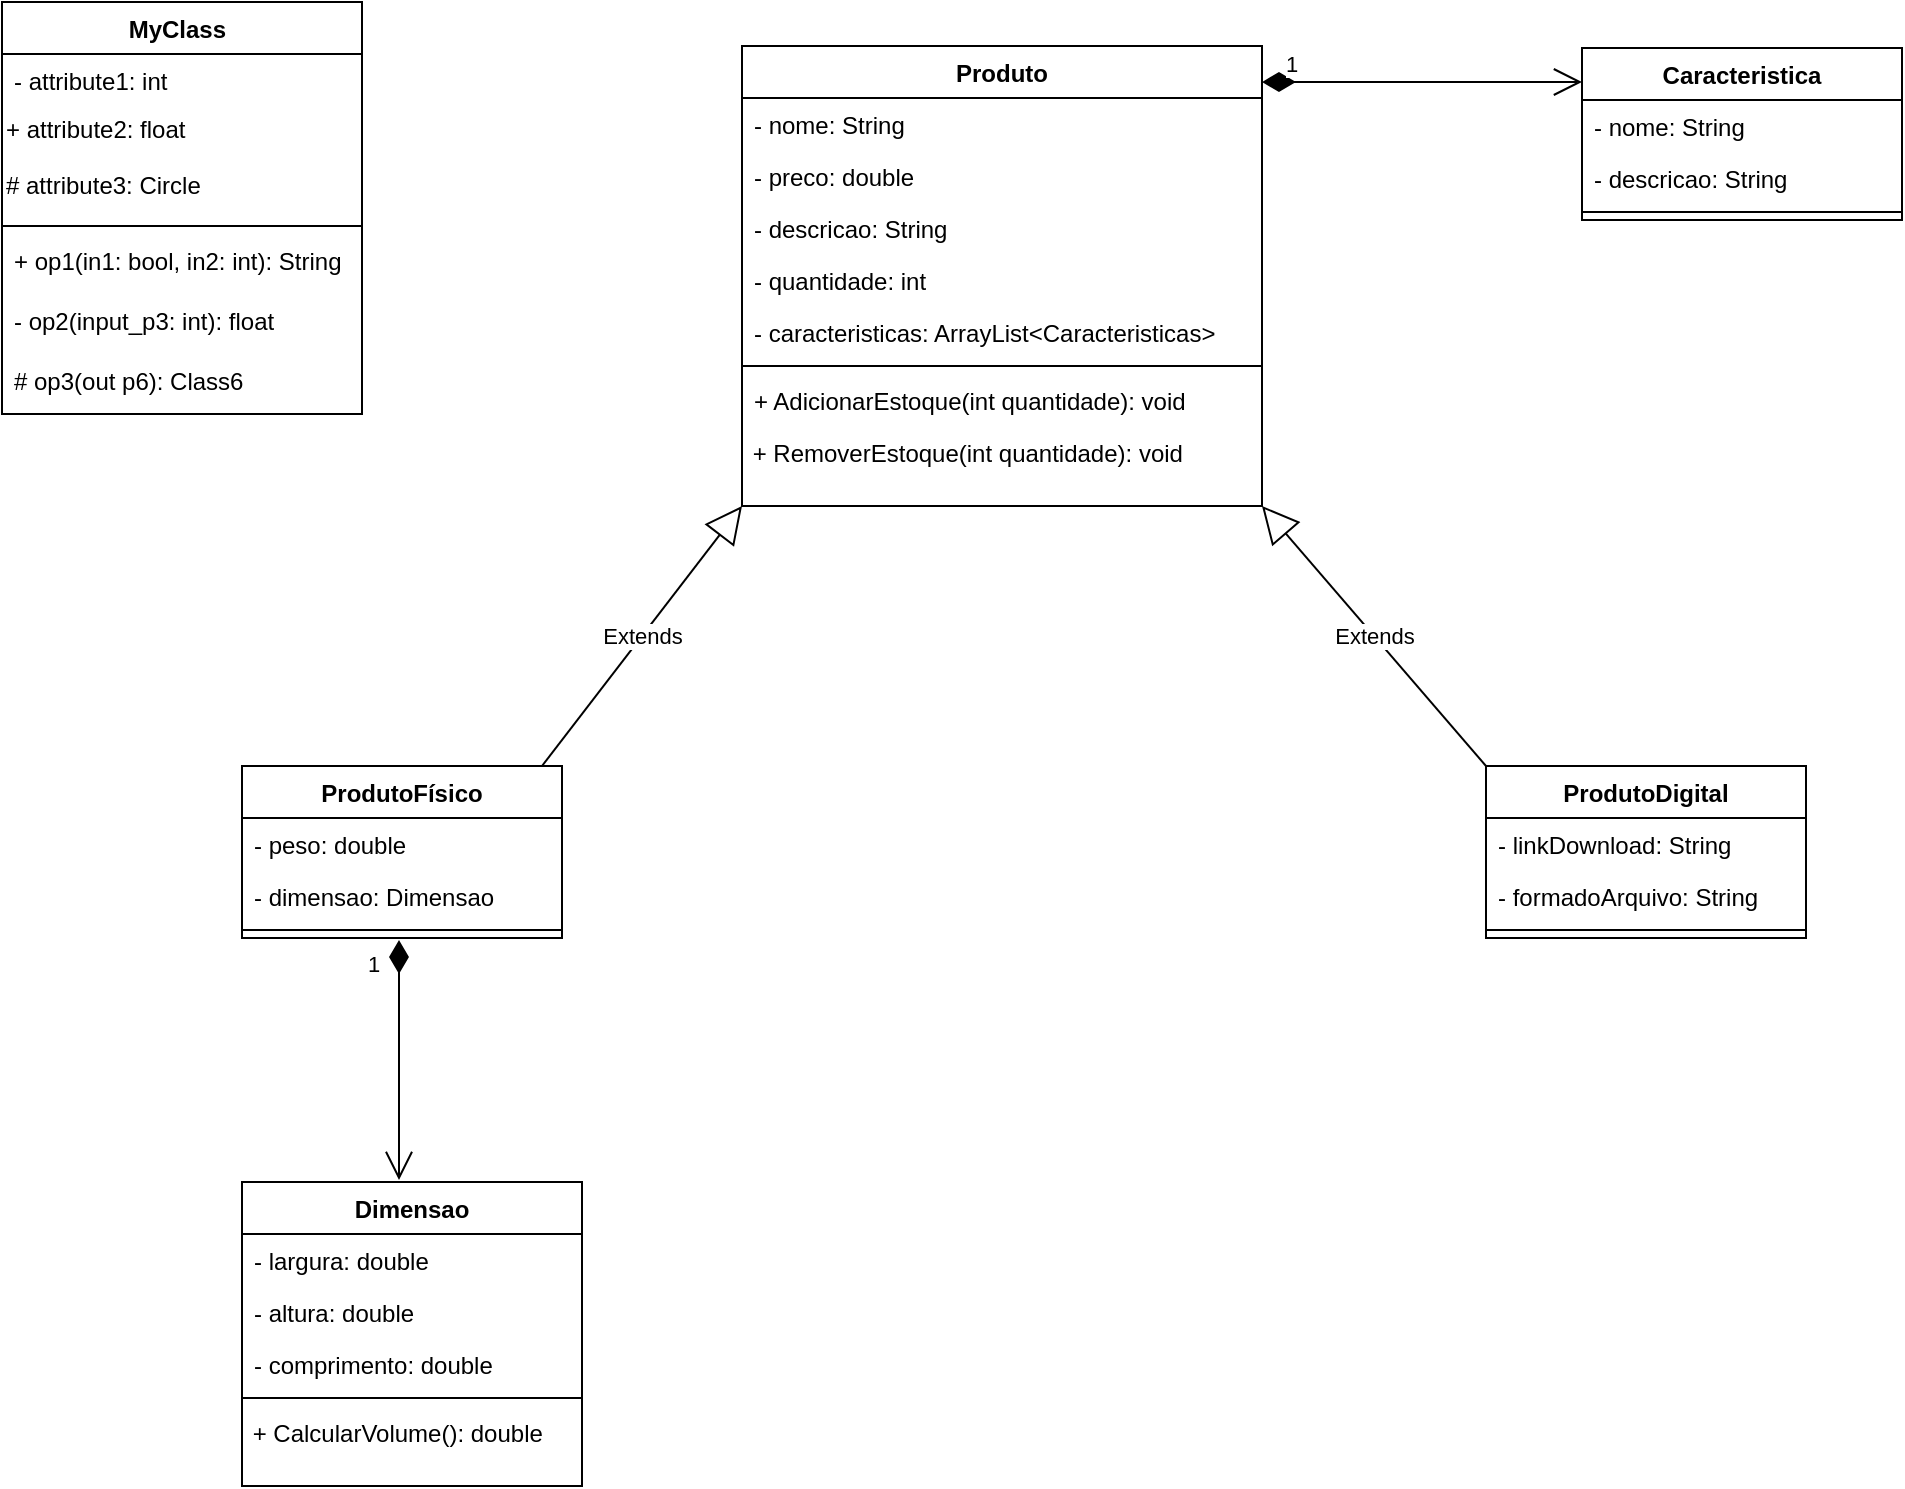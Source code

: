<mxfile version="24.7.14">
  <diagram name="Page-1" id="4iNmwN1NUASI-wLHHqXG">
    <mxGraphModel dx="1195" dy="661" grid="1" gridSize="10" guides="1" tooltips="1" connect="1" arrows="1" fold="1" page="1" pageScale="1" pageWidth="1400" pageHeight="850" math="0" shadow="0">
      <root>
        <mxCell id="0" />
        <mxCell id="1" parent="0" />
        <mxCell id="wGznFnU5-PyVuNaDE5hL-1" value="MyClass&lt;span style=&quot;white-space: pre;&quot;&gt;&#x9;&lt;/span&gt;" style="swimlane;fontStyle=1;align=center;verticalAlign=top;childLayout=stackLayout;horizontal=1;startSize=26;horizontalStack=0;resizeParent=1;resizeParentMax=0;resizeLast=0;collapsible=1;marginBottom=0;whiteSpace=wrap;html=1;" vertex="1" parent="1">
          <mxGeometry x="20" y="20" width="180" height="206" as="geometry">
            <mxRectangle x="30" y="30" width="100" height="30" as="alternateBounds" />
          </mxGeometry>
        </mxCell>
        <mxCell id="wGznFnU5-PyVuNaDE5hL-2" value="- attribute1: int" style="text;strokeColor=none;fillColor=none;align=left;verticalAlign=top;spacingLeft=4;spacingRight=4;overflow=hidden;rotatable=0;points=[[0,0.5],[1,0.5]];portConstraint=eastwest;whiteSpace=wrap;html=1;" vertex="1" parent="wGznFnU5-PyVuNaDE5hL-1">
          <mxGeometry y="26" width="180" height="24" as="geometry" />
        </mxCell>
        <mxCell id="wGznFnU5-PyVuNaDE5hL-5" value="+ attribute2: float" style="text;whiteSpace=wrap;html=1;" vertex="1" parent="wGznFnU5-PyVuNaDE5hL-1">
          <mxGeometry y="50" width="180" height="28" as="geometry" />
        </mxCell>
        <mxCell id="wGznFnU5-PyVuNaDE5hL-7" value="# attribute3: Circle" style="text;whiteSpace=wrap;html=1;" vertex="1" parent="wGznFnU5-PyVuNaDE5hL-1">
          <mxGeometry y="78" width="180" height="30" as="geometry" />
        </mxCell>
        <mxCell id="wGznFnU5-PyVuNaDE5hL-3" value="" style="line;strokeWidth=1;fillColor=none;align=left;verticalAlign=middle;spacingTop=-1;spacingLeft=3;spacingRight=3;rotatable=0;labelPosition=right;points=[];portConstraint=eastwest;strokeColor=inherit;" vertex="1" parent="wGznFnU5-PyVuNaDE5hL-1">
          <mxGeometry y="108" width="180" height="8" as="geometry" />
        </mxCell>
        <mxCell id="wGznFnU5-PyVuNaDE5hL-4" value="+ op1(in1: bool, in2: int): String" style="text;strokeColor=none;fillColor=none;align=left;verticalAlign=top;spacingLeft=4;spacingRight=4;overflow=hidden;rotatable=0;points=[[0,0.5],[1,0.5]];portConstraint=eastwest;whiteSpace=wrap;html=1;" vertex="1" parent="wGznFnU5-PyVuNaDE5hL-1">
          <mxGeometry y="116" width="180" height="30" as="geometry" />
        </mxCell>
        <mxCell id="wGznFnU5-PyVuNaDE5hL-9" value="- op2(input_p3: int): float" style="text;strokeColor=none;fillColor=none;align=left;verticalAlign=top;spacingLeft=4;spacingRight=4;overflow=hidden;rotatable=0;points=[[0,0.5],[1,0.5]];portConstraint=eastwest;whiteSpace=wrap;html=1;" vertex="1" parent="wGznFnU5-PyVuNaDE5hL-1">
          <mxGeometry y="146" width="180" height="30" as="geometry" />
        </mxCell>
        <mxCell id="wGznFnU5-PyVuNaDE5hL-10" value="# op3(out p6): Class6" style="text;strokeColor=none;fillColor=none;align=left;verticalAlign=top;spacingLeft=4;spacingRight=4;overflow=hidden;rotatable=0;points=[[0,0.5],[1,0.5]];portConstraint=eastwest;whiteSpace=wrap;html=1;" vertex="1" parent="wGznFnU5-PyVuNaDE5hL-1">
          <mxGeometry y="176" width="180" height="30" as="geometry" />
        </mxCell>
        <mxCell id="wGznFnU5-PyVuNaDE5hL-11" value="Produto" style="swimlane;fontStyle=1;align=center;verticalAlign=top;childLayout=stackLayout;horizontal=1;startSize=26;horizontalStack=0;resizeParent=1;resizeParentMax=0;resizeLast=0;collapsible=1;marginBottom=0;whiteSpace=wrap;html=1;" vertex="1" parent="1">
          <mxGeometry x="390" y="42" width="260" height="230" as="geometry" />
        </mxCell>
        <mxCell id="wGznFnU5-PyVuNaDE5hL-12" value="- nome: String" style="text;strokeColor=none;fillColor=none;align=left;verticalAlign=top;spacingLeft=4;spacingRight=4;overflow=hidden;rotatable=0;points=[[0,0.5],[1,0.5]];portConstraint=eastwest;whiteSpace=wrap;html=1;" vertex="1" parent="wGznFnU5-PyVuNaDE5hL-11">
          <mxGeometry y="26" width="260" height="26" as="geometry" />
        </mxCell>
        <mxCell id="wGznFnU5-PyVuNaDE5hL-15" value="- preco: double" style="text;strokeColor=none;fillColor=none;align=left;verticalAlign=top;spacingLeft=4;spacingRight=4;overflow=hidden;rotatable=0;points=[[0,0.5],[1,0.5]];portConstraint=eastwest;whiteSpace=wrap;html=1;" vertex="1" parent="wGznFnU5-PyVuNaDE5hL-11">
          <mxGeometry y="52" width="260" height="26" as="geometry" />
        </mxCell>
        <mxCell id="wGznFnU5-PyVuNaDE5hL-16" value="- descricao: String" style="text;strokeColor=none;fillColor=none;align=left;verticalAlign=top;spacingLeft=4;spacingRight=4;overflow=hidden;rotatable=0;points=[[0,0.5],[1,0.5]];portConstraint=eastwest;whiteSpace=wrap;html=1;" vertex="1" parent="wGznFnU5-PyVuNaDE5hL-11">
          <mxGeometry y="78" width="260" height="26" as="geometry" />
        </mxCell>
        <mxCell id="wGznFnU5-PyVuNaDE5hL-17" value="- quantidade: int" style="text;strokeColor=none;fillColor=none;align=left;verticalAlign=top;spacingLeft=4;spacingRight=4;overflow=hidden;rotatable=0;points=[[0,0.5],[1,0.5]];portConstraint=eastwest;whiteSpace=wrap;html=1;" vertex="1" parent="wGznFnU5-PyVuNaDE5hL-11">
          <mxGeometry y="104" width="260" height="26" as="geometry" />
        </mxCell>
        <mxCell id="wGznFnU5-PyVuNaDE5hL-18" value="- caracteristicas: ArrayList&amp;lt;Caracteristicas&amp;gt;" style="text;strokeColor=none;fillColor=none;align=left;verticalAlign=top;spacingLeft=4;spacingRight=4;overflow=hidden;rotatable=0;points=[[0,0.5],[1,0.5]];portConstraint=eastwest;whiteSpace=wrap;html=1;" vertex="1" parent="wGznFnU5-PyVuNaDE5hL-11">
          <mxGeometry y="130" width="260" height="26" as="geometry" />
        </mxCell>
        <mxCell id="wGznFnU5-PyVuNaDE5hL-13" value="" style="line;strokeWidth=1;fillColor=none;align=left;verticalAlign=middle;spacingTop=-1;spacingLeft=3;spacingRight=3;rotatable=0;labelPosition=right;points=[];portConstraint=eastwest;strokeColor=inherit;" vertex="1" parent="wGznFnU5-PyVuNaDE5hL-11">
          <mxGeometry y="156" width="260" height="8" as="geometry" />
        </mxCell>
        <mxCell id="wGznFnU5-PyVuNaDE5hL-14" value="+ AdicionarEstoque(int quantidade): void " style="text;strokeColor=none;fillColor=none;align=left;verticalAlign=top;spacingLeft=4;spacingRight=4;overflow=hidden;rotatable=0;points=[[0,0.5],[1,0.5]];portConstraint=eastwest;whiteSpace=wrap;html=1;" vertex="1" parent="wGznFnU5-PyVuNaDE5hL-11">
          <mxGeometry y="164" width="260" height="26" as="geometry" />
        </mxCell>
        <mxCell id="wGznFnU5-PyVuNaDE5hL-19" value="&amp;nbsp;+ RemoverEstoque(int quantidade): void" style="text;whiteSpace=wrap;html=1;" vertex="1" parent="wGznFnU5-PyVuNaDE5hL-11">
          <mxGeometry y="190" width="260" height="40" as="geometry" />
        </mxCell>
        <mxCell id="wGznFnU5-PyVuNaDE5hL-20" value="ProdutoFísico" style="swimlane;fontStyle=1;align=center;verticalAlign=top;childLayout=stackLayout;horizontal=1;startSize=26;horizontalStack=0;resizeParent=1;resizeParentMax=0;resizeLast=0;collapsible=1;marginBottom=0;whiteSpace=wrap;html=1;" vertex="1" parent="1">
          <mxGeometry x="140" y="402" width="160" height="86" as="geometry" />
        </mxCell>
        <mxCell id="wGznFnU5-PyVuNaDE5hL-21" value="- peso: double" style="text;strokeColor=none;fillColor=none;align=left;verticalAlign=top;spacingLeft=4;spacingRight=4;overflow=hidden;rotatable=0;points=[[0,0.5],[1,0.5]];portConstraint=eastwest;whiteSpace=wrap;html=1;" vertex="1" parent="wGznFnU5-PyVuNaDE5hL-20">
          <mxGeometry y="26" width="160" height="26" as="geometry" />
        </mxCell>
        <mxCell id="wGznFnU5-PyVuNaDE5hL-25" value="- dimensao: Dimensao" style="text;strokeColor=none;fillColor=none;align=left;verticalAlign=top;spacingLeft=4;spacingRight=4;overflow=hidden;rotatable=0;points=[[0,0.5],[1,0.5]];portConstraint=eastwest;whiteSpace=wrap;html=1;" vertex="1" parent="wGznFnU5-PyVuNaDE5hL-20">
          <mxGeometry y="52" width="160" height="26" as="geometry" />
        </mxCell>
        <mxCell id="wGznFnU5-PyVuNaDE5hL-22" value="" style="line;strokeWidth=1;fillColor=none;align=left;verticalAlign=middle;spacingTop=-1;spacingLeft=3;spacingRight=3;rotatable=0;labelPosition=right;points=[];portConstraint=eastwest;strokeColor=inherit;" vertex="1" parent="wGznFnU5-PyVuNaDE5hL-20">
          <mxGeometry y="78" width="160" height="8" as="geometry" />
        </mxCell>
        <mxCell id="wGznFnU5-PyVuNaDE5hL-24" value="Extends" style="endArrow=block;endSize=16;endFill=0;html=1;rounded=0;entryX=0;entryY=1;entryDx=0;entryDy=0;" edge="1" parent="1" target="wGznFnU5-PyVuNaDE5hL-19">
          <mxGeometry width="160" relative="1" as="geometry">
            <mxPoint x="290" y="402" as="sourcePoint" />
            <mxPoint x="450" y="402" as="targetPoint" />
            <mxPoint as="offset" />
          </mxGeometry>
        </mxCell>
        <mxCell id="wGznFnU5-PyVuNaDE5hL-26" value="ProdutoDigital" style="swimlane;fontStyle=1;align=center;verticalAlign=top;childLayout=stackLayout;horizontal=1;startSize=26;horizontalStack=0;resizeParent=1;resizeParentMax=0;resizeLast=0;collapsible=1;marginBottom=0;whiteSpace=wrap;html=1;" vertex="1" parent="1">
          <mxGeometry x="762" y="402" width="160" height="86" as="geometry" />
        </mxCell>
        <mxCell id="wGznFnU5-PyVuNaDE5hL-27" value="- linkDownload: String" style="text;strokeColor=none;fillColor=none;align=left;verticalAlign=top;spacingLeft=4;spacingRight=4;overflow=hidden;rotatable=0;points=[[0,0.5],[1,0.5]];portConstraint=eastwest;whiteSpace=wrap;html=1;" vertex="1" parent="wGznFnU5-PyVuNaDE5hL-26">
          <mxGeometry y="26" width="160" height="26" as="geometry" />
        </mxCell>
        <mxCell id="wGznFnU5-PyVuNaDE5hL-30" value="- formadoArquivo: String" style="text;strokeColor=none;fillColor=none;align=left;verticalAlign=top;spacingLeft=4;spacingRight=4;overflow=hidden;rotatable=0;points=[[0,0.5],[1,0.5]];portConstraint=eastwest;whiteSpace=wrap;html=1;" vertex="1" parent="wGznFnU5-PyVuNaDE5hL-26">
          <mxGeometry y="52" width="160" height="26" as="geometry" />
        </mxCell>
        <mxCell id="wGznFnU5-PyVuNaDE5hL-28" value="" style="line;strokeWidth=1;fillColor=none;align=left;verticalAlign=middle;spacingTop=-1;spacingLeft=3;spacingRight=3;rotatable=0;labelPosition=right;points=[];portConstraint=eastwest;strokeColor=inherit;" vertex="1" parent="wGznFnU5-PyVuNaDE5hL-26">
          <mxGeometry y="78" width="160" height="8" as="geometry" />
        </mxCell>
        <mxCell id="wGznFnU5-PyVuNaDE5hL-31" value="Extends" style="endArrow=block;endSize=16;endFill=0;html=1;rounded=0;entryX=1;entryY=1;entryDx=0;entryDy=0;exitX=0;exitY=0;exitDx=0;exitDy=0;" edge="1" parent="1" source="wGznFnU5-PyVuNaDE5hL-26" target="wGznFnU5-PyVuNaDE5hL-11">
          <mxGeometry width="160" relative="1" as="geometry">
            <mxPoint x="710" y="402" as="sourcePoint" />
            <mxPoint x="810" y="272" as="targetPoint" />
            <mxPoint as="offset" />
          </mxGeometry>
        </mxCell>
        <mxCell id="wGznFnU5-PyVuNaDE5hL-32" value="Caracteristica" style="swimlane;fontStyle=1;align=center;verticalAlign=top;childLayout=stackLayout;horizontal=1;startSize=26;horizontalStack=0;resizeParent=1;resizeParentMax=0;resizeLast=0;collapsible=1;marginBottom=0;whiteSpace=wrap;html=1;" vertex="1" parent="1">
          <mxGeometry x="810" y="43" width="160" height="86" as="geometry" />
        </mxCell>
        <mxCell id="wGznFnU5-PyVuNaDE5hL-33" value="- nome: String" style="text;strokeColor=none;fillColor=none;align=left;verticalAlign=top;spacingLeft=4;spacingRight=4;overflow=hidden;rotatable=0;points=[[0,0.5],[1,0.5]];portConstraint=eastwest;whiteSpace=wrap;html=1;" vertex="1" parent="wGznFnU5-PyVuNaDE5hL-32">
          <mxGeometry y="26" width="160" height="26" as="geometry" />
        </mxCell>
        <mxCell id="wGznFnU5-PyVuNaDE5hL-36" value="- descricao: String" style="text;strokeColor=none;fillColor=none;align=left;verticalAlign=top;spacingLeft=4;spacingRight=4;overflow=hidden;rotatable=0;points=[[0,0.5],[1,0.5]];portConstraint=eastwest;whiteSpace=wrap;html=1;" vertex="1" parent="wGznFnU5-PyVuNaDE5hL-32">
          <mxGeometry y="52" width="160" height="26" as="geometry" />
        </mxCell>
        <mxCell id="wGznFnU5-PyVuNaDE5hL-34" value="" style="line;strokeWidth=1;fillColor=none;align=left;verticalAlign=middle;spacingTop=-1;spacingLeft=3;spacingRight=3;rotatable=0;labelPosition=right;points=[];portConstraint=eastwest;strokeColor=inherit;" vertex="1" parent="wGznFnU5-PyVuNaDE5hL-32">
          <mxGeometry y="78" width="160" height="8" as="geometry" />
        </mxCell>
        <mxCell id="wGznFnU5-PyVuNaDE5hL-39" value="1" style="endArrow=open;html=1;endSize=12;startArrow=diamondThin;startSize=14;startFill=1;edgeStyle=orthogonalEdgeStyle;align=left;verticalAlign=bottom;rounded=0;" edge="1" parent="1">
          <mxGeometry x="-0.875" relative="1" as="geometry">
            <mxPoint x="650" y="60" as="sourcePoint" />
            <mxPoint x="810" y="60" as="targetPoint" />
            <mxPoint as="offset" />
          </mxGeometry>
        </mxCell>
        <mxCell id="wGznFnU5-PyVuNaDE5hL-40" value="Dimensao" style="swimlane;fontStyle=1;align=center;verticalAlign=top;childLayout=stackLayout;horizontal=1;startSize=26;horizontalStack=0;resizeParent=1;resizeParentMax=0;resizeLast=0;collapsible=1;marginBottom=0;whiteSpace=wrap;html=1;" vertex="1" parent="1">
          <mxGeometry x="140" y="610" width="170" height="152" as="geometry" />
        </mxCell>
        <mxCell id="wGznFnU5-PyVuNaDE5hL-41" value="- largura: double" style="text;strokeColor=none;fillColor=none;align=left;verticalAlign=top;spacingLeft=4;spacingRight=4;overflow=hidden;rotatable=0;points=[[0,0.5],[1,0.5]];portConstraint=eastwest;whiteSpace=wrap;html=1;" vertex="1" parent="wGznFnU5-PyVuNaDE5hL-40">
          <mxGeometry y="26" width="170" height="26" as="geometry" />
        </mxCell>
        <mxCell id="wGznFnU5-PyVuNaDE5hL-42" value="- altura: double" style="text;strokeColor=none;fillColor=none;align=left;verticalAlign=top;spacingLeft=4;spacingRight=4;overflow=hidden;rotatable=0;points=[[0,0.5],[1,0.5]];portConstraint=eastwest;whiteSpace=wrap;html=1;" vertex="1" parent="wGznFnU5-PyVuNaDE5hL-40">
          <mxGeometry y="52" width="170" height="26" as="geometry" />
        </mxCell>
        <mxCell id="wGznFnU5-PyVuNaDE5hL-44" value="- comprimento: double" style="text;strokeColor=none;fillColor=none;align=left;verticalAlign=top;spacingLeft=4;spacingRight=4;overflow=hidden;rotatable=0;points=[[0,0.5],[1,0.5]];portConstraint=eastwest;whiteSpace=wrap;html=1;" vertex="1" parent="wGznFnU5-PyVuNaDE5hL-40">
          <mxGeometry y="78" width="170" height="26" as="geometry" />
        </mxCell>
        <mxCell id="wGznFnU5-PyVuNaDE5hL-43" value="" style="line;strokeWidth=1;fillColor=none;align=left;verticalAlign=middle;spacingTop=-1;spacingLeft=3;spacingRight=3;rotatable=0;labelPosition=right;points=[];portConstraint=eastwest;strokeColor=inherit;" vertex="1" parent="wGznFnU5-PyVuNaDE5hL-40">
          <mxGeometry y="104" width="170" height="8" as="geometry" />
        </mxCell>
        <mxCell id="wGznFnU5-PyVuNaDE5hL-46" value="&amp;nbsp;+ CalcularVolume(): double" style="text;whiteSpace=wrap;html=1;" vertex="1" parent="wGznFnU5-PyVuNaDE5hL-40">
          <mxGeometry y="112" width="170" height="40" as="geometry" />
        </mxCell>
        <mxCell id="wGznFnU5-PyVuNaDE5hL-45" value="1" style="endArrow=open;html=1;endSize=12;startArrow=diamondThin;startSize=14;startFill=1;edgeStyle=orthogonalEdgeStyle;align=left;verticalAlign=bottom;rounded=0;" edge="1" parent="1">
          <mxGeometry x="-0.65" y="-18" relative="1" as="geometry">
            <mxPoint x="218.5" y="489" as="sourcePoint" />
            <mxPoint x="218.5" y="609" as="targetPoint" />
            <mxPoint as="offset" />
          </mxGeometry>
        </mxCell>
      </root>
    </mxGraphModel>
  </diagram>
</mxfile>
